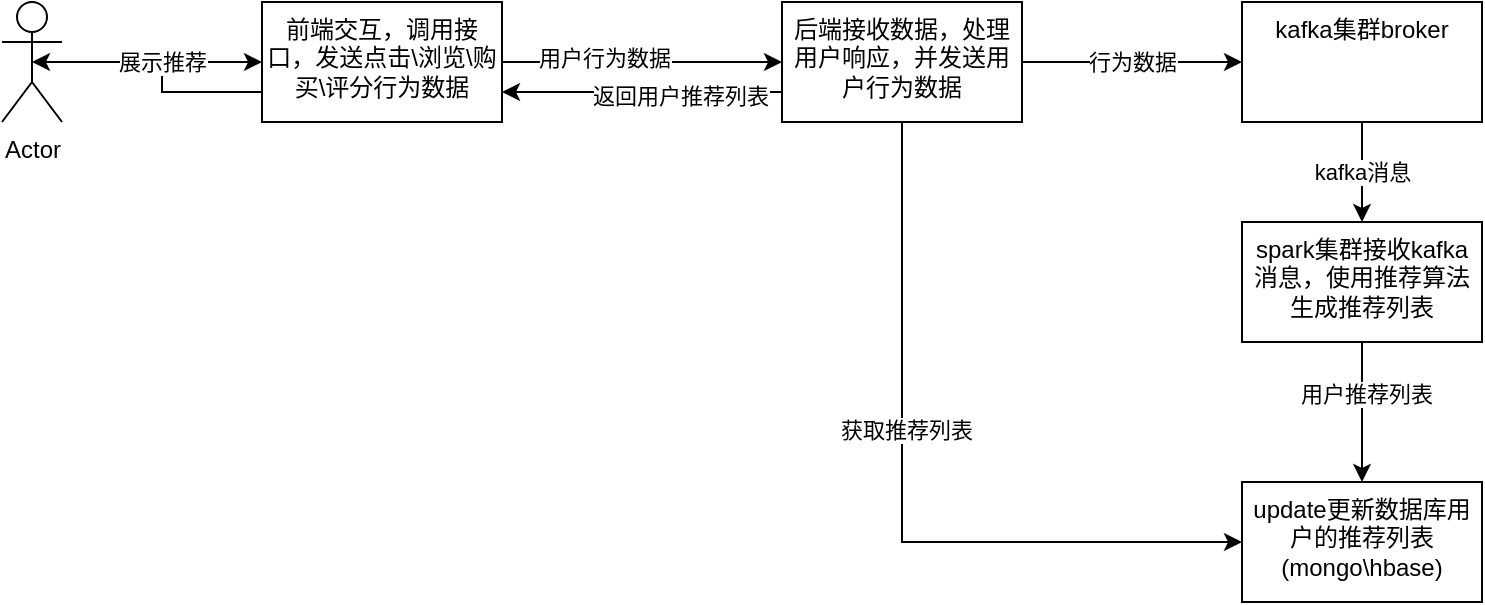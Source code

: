 <mxfile version="20.3.6" type="github">
  <diagram id="DqqOiQhb3Q6j2-KQ2CN7" name="第 1 页">
    <mxGraphModel dx="1375" dy="762" grid="1" gridSize="10" guides="1" tooltips="1" connect="1" arrows="1" fold="1" page="1" pageScale="1" pageWidth="1654" pageHeight="2336" math="0" shadow="0">
      <root>
        <mxCell id="0" />
        <mxCell id="1" parent="0" />
        <mxCell id="twRsRYsOFR5_QMWUMKYM-4" value="" style="edgeStyle=orthogonalEdgeStyle;rounded=0;orthogonalLoop=1;jettySize=auto;html=1;" edge="1" parent="1" source="twRsRYsOFR5_QMWUMKYM-1" target="twRsRYsOFR5_QMWUMKYM-3">
          <mxGeometry relative="1" as="geometry" />
        </mxCell>
        <mxCell id="twRsRYsOFR5_QMWUMKYM-1" value="Actor" style="shape=umlActor;verticalLabelPosition=bottom;verticalAlign=top;html=1;outlineConnect=0;" vertex="1" parent="1">
          <mxGeometry x="50" y="250" width="30" height="60" as="geometry" />
        </mxCell>
        <mxCell id="twRsRYsOFR5_QMWUMKYM-6" value="" style="edgeStyle=orthogonalEdgeStyle;rounded=0;orthogonalLoop=1;jettySize=auto;html=1;" edge="1" parent="1" source="twRsRYsOFR5_QMWUMKYM-3" target="twRsRYsOFR5_QMWUMKYM-5">
          <mxGeometry relative="1" as="geometry" />
        </mxCell>
        <mxCell id="twRsRYsOFR5_QMWUMKYM-7" value="用户行为数据&lt;br&gt;" style="edgeLabel;html=1;align=center;verticalAlign=middle;resizable=0;points=[];" vertex="1" connectable="0" parent="twRsRYsOFR5_QMWUMKYM-6">
          <mxGeometry x="-0.28" y="2" relative="1" as="geometry">
            <mxPoint as="offset" />
          </mxGeometry>
        </mxCell>
        <mxCell id="twRsRYsOFR5_QMWUMKYM-17" value="展示推荐" style="edgeStyle=orthogonalEdgeStyle;rounded=0;orthogonalLoop=1;jettySize=auto;html=1;exitX=0;exitY=0.75;exitDx=0;exitDy=0;entryX=0.5;entryY=0.5;entryDx=0;entryDy=0;entryPerimeter=0;" edge="1" parent="1" source="twRsRYsOFR5_QMWUMKYM-3" target="twRsRYsOFR5_QMWUMKYM-1">
          <mxGeometry relative="1" as="geometry">
            <mxPoint x="90" y="295" as="targetPoint" />
          </mxGeometry>
        </mxCell>
        <mxCell id="twRsRYsOFR5_QMWUMKYM-3" value="前端交互，调用接口，发送点击\浏览\购买\评分行为数据" style="whiteSpace=wrap;html=1;verticalAlign=top;" vertex="1" parent="1">
          <mxGeometry x="180" y="250" width="120" height="60" as="geometry" />
        </mxCell>
        <mxCell id="twRsRYsOFR5_QMWUMKYM-9" value="行为数据" style="edgeStyle=orthogonalEdgeStyle;rounded=0;orthogonalLoop=1;jettySize=auto;html=1;" edge="1" parent="1" source="twRsRYsOFR5_QMWUMKYM-5" target="twRsRYsOFR5_QMWUMKYM-8">
          <mxGeometry relative="1" as="geometry">
            <Array as="points">
              <mxPoint x="560" y="280" />
              <mxPoint x="560" y="280" />
            </Array>
          </mxGeometry>
        </mxCell>
        <mxCell id="twRsRYsOFR5_QMWUMKYM-15" style="edgeStyle=orthogonalEdgeStyle;rounded=0;orthogonalLoop=1;jettySize=auto;html=1;exitX=0;exitY=0.75;exitDx=0;exitDy=0;entryX=1;entryY=0.75;entryDx=0;entryDy=0;" edge="1" parent="1" source="twRsRYsOFR5_QMWUMKYM-5" target="twRsRYsOFR5_QMWUMKYM-3">
          <mxGeometry relative="1" as="geometry" />
        </mxCell>
        <mxCell id="twRsRYsOFR5_QMWUMKYM-16" value="返回用户推荐列表" style="edgeLabel;html=1;align=center;verticalAlign=middle;resizable=0;points=[];" vertex="1" connectable="0" parent="twRsRYsOFR5_QMWUMKYM-15">
          <mxGeometry x="-0.262" y="2" relative="1" as="geometry">
            <mxPoint as="offset" />
          </mxGeometry>
        </mxCell>
        <mxCell id="twRsRYsOFR5_QMWUMKYM-20" style="edgeStyle=orthogonalEdgeStyle;rounded=0;orthogonalLoop=1;jettySize=auto;html=1;exitX=0.5;exitY=1;exitDx=0;exitDy=0;entryX=0;entryY=0.5;entryDx=0;entryDy=0;" edge="1" parent="1" source="twRsRYsOFR5_QMWUMKYM-5" target="twRsRYsOFR5_QMWUMKYM-12">
          <mxGeometry relative="1" as="geometry" />
        </mxCell>
        <mxCell id="twRsRYsOFR5_QMWUMKYM-21" value="获取推荐列表" style="edgeLabel;html=1;align=center;verticalAlign=middle;resizable=0;points=[];" vertex="1" connectable="0" parent="twRsRYsOFR5_QMWUMKYM-20">
          <mxGeometry x="-0.19" y="2" relative="1" as="geometry">
            <mxPoint as="offset" />
          </mxGeometry>
        </mxCell>
        <mxCell id="twRsRYsOFR5_QMWUMKYM-5" value="后端接收数据，处理用户响应，并发送用户行为数据" style="whiteSpace=wrap;html=1;verticalAlign=top;" vertex="1" parent="1">
          <mxGeometry x="440" y="250" width="120" height="60" as="geometry" />
        </mxCell>
        <mxCell id="twRsRYsOFR5_QMWUMKYM-11" value="kafka消息" style="edgeStyle=orthogonalEdgeStyle;rounded=0;orthogonalLoop=1;jettySize=auto;html=1;" edge="1" parent="1" source="twRsRYsOFR5_QMWUMKYM-8" target="twRsRYsOFR5_QMWUMKYM-10">
          <mxGeometry relative="1" as="geometry" />
        </mxCell>
        <mxCell id="twRsRYsOFR5_QMWUMKYM-8" value="kafka集群broker" style="whiteSpace=wrap;html=1;verticalAlign=top;" vertex="1" parent="1">
          <mxGeometry x="670" y="250" width="120" height="60" as="geometry" />
        </mxCell>
        <mxCell id="twRsRYsOFR5_QMWUMKYM-13" value="" style="edgeStyle=orthogonalEdgeStyle;rounded=0;orthogonalLoop=1;jettySize=auto;html=1;" edge="1" parent="1" source="twRsRYsOFR5_QMWUMKYM-10" target="twRsRYsOFR5_QMWUMKYM-12">
          <mxGeometry relative="1" as="geometry" />
        </mxCell>
        <mxCell id="twRsRYsOFR5_QMWUMKYM-14" value="用户推荐列表" style="edgeLabel;html=1;align=center;verticalAlign=middle;resizable=0;points=[];" vertex="1" connectable="0" parent="twRsRYsOFR5_QMWUMKYM-13">
          <mxGeometry x="-0.255" y="2" relative="1" as="geometry">
            <mxPoint as="offset" />
          </mxGeometry>
        </mxCell>
        <mxCell id="twRsRYsOFR5_QMWUMKYM-10" value="spark集群接收kafka消息，使用推荐算法生成推荐列表&lt;br&gt;" style="whiteSpace=wrap;html=1;verticalAlign=top;" vertex="1" parent="1">
          <mxGeometry x="670" y="360" width="120" height="60" as="geometry" />
        </mxCell>
        <mxCell id="twRsRYsOFR5_QMWUMKYM-12" value="update更新数据库用户的推荐列表(mongo\hbase)" style="whiteSpace=wrap;html=1;verticalAlign=top;" vertex="1" parent="1">
          <mxGeometry x="670" y="490" width="120" height="60" as="geometry" />
        </mxCell>
      </root>
    </mxGraphModel>
  </diagram>
</mxfile>
